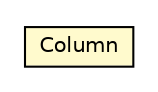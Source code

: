 #!/usr/local/bin/dot
#
# Class diagram 
# Generated by UMLGraph version 5.1 (http://www.umlgraph.org/)
#

digraph G {
	edge [fontname="Helvetica",fontsize=10,labelfontname="Helvetica",labelfontsize=10];
	node [fontname="Helvetica",fontsize=10,shape=plaintext];
	nodesep=0.25;
	ranksep=0.5;
	// pt.ist.fenixframework.pstm.repository.SQLTableInfo.Column
	c17217 [label=<<table title="pt.ist.fenixframework.pstm.repository.SQLTableInfo.Column" border="0" cellborder="1" cellspacing="0" cellpadding="2" port="p" bgcolor="lemonChiffon" href="./SQLTableInfo.Column.html">
		<tr><td><table border="0" cellspacing="0" cellpadding="1">
<tr><td align="center" balign="center"> Column </td></tr>
		</table></td></tr>
		</table>>, fontname="Helvetica", fontcolor="black", fontsize=10.0];
}


